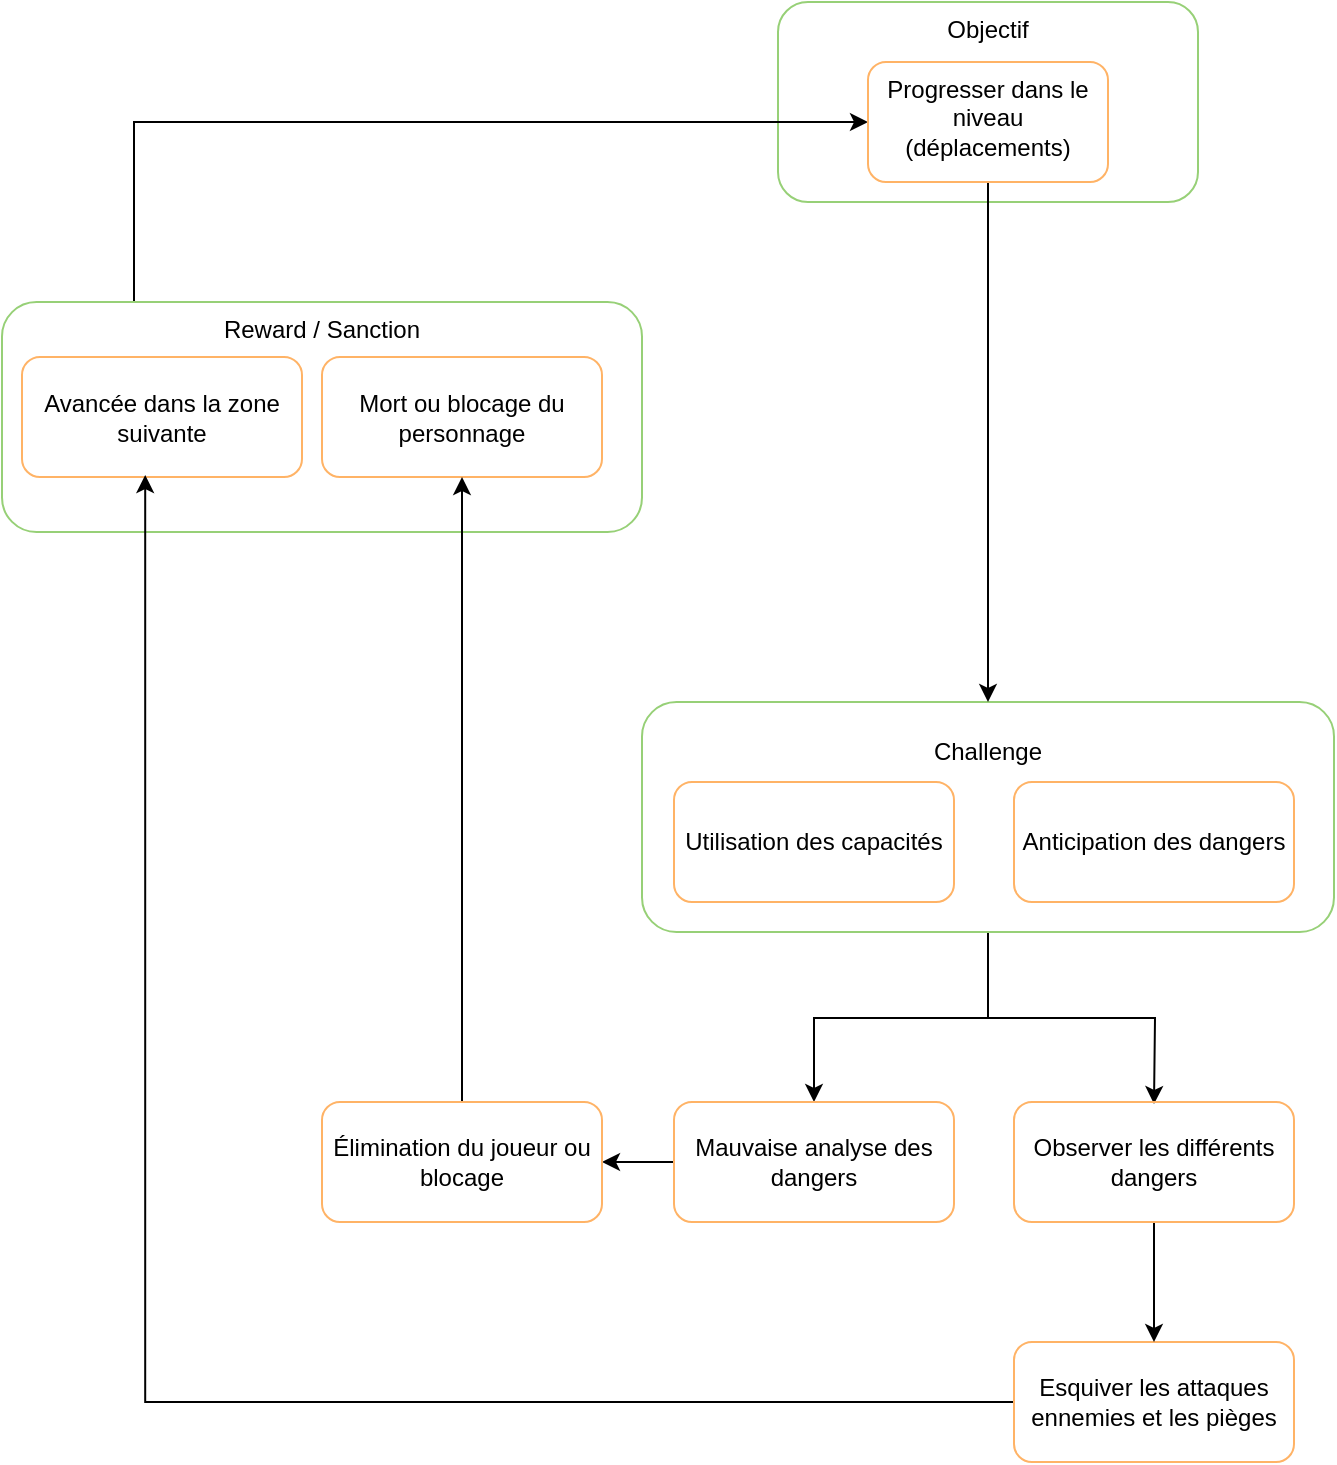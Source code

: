 <mxfile version="14.7.6" type="device"><diagram id="X70qytosoqntu5bctkyv" name="Page-1"><mxGraphModel dx="920" dy="1504" grid="1" gridSize="10" guides="1" tooltips="1" connect="1" arrows="1" fold="1" page="1" pageScale="1" pageWidth="827" pageHeight="1169" math="0" shadow="0"><root><mxCell id="0"/><mxCell id="1" parent="0"/><mxCell id="4jUvdL0a3-yZsXlO2sMW-11" value="Objectif" style="rounded=1;whiteSpace=wrap;html=1;verticalAlign=top;horizontal=1;textDirection=ltr;strokeColor=#97D077;" vertex="1" parent="1"><mxGeometry x="512" y="250" width="210" height="100" as="geometry"/></mxCell><mxCell id="4jUvdL0a3-yZsXlO2sMW-31" style="edgeStyle=orthogonalEdgeStyle;rounded=0;orthogonalLoop=1;jettySize=auto;html=1;entryX=0;entryY=0.5;entryDx=0;entryDy=0;" edge="1" parent="1" source="4jUvdL0a3-yZsXlO2sMW-12" target="4jUvdL0a3-yZsXlO2sMW-14"><mxGeometry relative="1" as="geometry"><Array as="points"><mxPoint x="190" y="310"/></Array></mxGeometry></mxCell><mxCell id="4jUvdL0a3-yZsXlO2sMW-12" value="Reward / Sanction" style="rounded=1;whiteSpace=wrap;html=1;verticalAlign=top;strokeColor=#97D077;" vertex="1" parent="1"><mxGeometry x="124" y="400" width="320" height="115" as="geometry"/></mxCell><mxCell id="4jUvdL0a3-yZsXlO2sMW-24" style="edgeStyle=orthogonalEdgeStyle;rounded=0;orthogonalLoop=1;jettySize=auto;html=1;entryX=0.5;entryY=0;entryDx=0;entryDy=0;" edge="1" parent="1" source="4jUvdL0a3-yZsXlO2sMW-13" target="4jUvdL0a3-yZsXlO2sMW-21"><mxGeometry relative="1" as="geometry"><Array as="points"><mxPoint x="617" y="758"/><mxPoint x="530" y="758"/></Array></mxGeometry></mxCell><mxCell id="4jUvdL0a3-yZsXlO2sMW-25" style="edgeStyle=orthogonalEdgeStyle;rounded=0;orthogonalLoop=1;jettySize=auto;html=1;" edge="1" parent="1" source="4jUvdL0a3-yZsXlO2sMW-13"><mxGeometry relative="1" as="geometry"><mxPoint x="700" y="801" as="targetPoint"/></mxGeometry></mxCell><mxCell id="4jUvdL0a3-yZsXlO2sMW-13" value="&lt;p style=&quot;text-align: right ; line-height: 100%&quot;&gt;Challenge&lt;br&gt;&lt;/p&gt;" style="rounded=1;whiteSpace=wrap;html=1;verticalAlign=top;strokeColor=#97D077;" vertex="1" parent="1"><mxGeometry x="444" y="600" width="346" height="115" as="geometry"/></mxCell><mxCell id="4jUvdL0a3-yZsXlO2sMW-32" style="edgeStyle=orthogonalEdgeStyle;rounded=0;orthogonalLoop=1;jettySize=auto;html=1;entryX=0.5;entryY=0;entryDx=0;entryDy=0;" edge="1" parent="1" source="4jUvdL0a3-yZsXlO2sMW-14" target="4jUvdL0a3-yZsXlO2sMW-13"><mxGeometry relative="1" as="geometry"/></mxCell><mxCell id="4jUvdL0a3-yZsXlO2sMW-14" value="Progresser dans le niveau (déplacements)" style="rounded=1;whiteSpace=wrap;html=1;fillColor=none;verticalAlign=top;strokeColor=#FFB366;" vertex="1" parent="1"><mxGeometry x="557" y="280" width="120" height="60" as="geometry"/></mxCell><mxCell id="4jUvdL0a3-yZsXlO2sMW-15" value="Utilisation des capacités" style="rounded=1;whiteSpace=wrap;html=1;fillColor=none;verticalAlign=middle;strokeColor=#FFB366;" vertex="1" parent="1"><mxGeometry x="460" y="640" width="140" height="60" as="geometry"/></mxCell><mxCell id="4jUvdL0a3-yZsXlO2sMW-16" value="Anticipation des dangers" style="rounded=1;whiteSpace=wrap;html=1;fillColor=none;verticalAlign=middle;strokeColor=#FFB366;" vertex="1" parent="1"><mxGeometry x="630" y="640" width="140" height="60" as="geometry"/></mxCell><mxCell id="4jUvdL0a3-yZsXlO2sMW-17" value="Avancée dans la zone suivante" style="rounded=1;whiteSpace=wrap;html=1;fillColor=none;verticalAlign=middle;strokeColor=#FFB366;" vertex="1" parent="1"><mxGeometry x="134" y="427.5" width="140" height="60" as="geometry"/></mxCell><mxCell id="4jUvdL0a3-yZsXlO2sMW-18" value="Mort ou blocage du personnage" style="rounded=1;whiteSpace=wrap;html=1;fillColor=none;verticalAlign=middle;strokeColor=#FFB366;" vertex="1" parent="1"><mxGeometry x="284" y="427.5" width="140" height="60" as="geometry"/></mxCell><mxCell id="4jUvdL0a3-yZsXlO2sMW-30" style="edgeStyle=orthogonalEdgeStyle;rounded=0;orthogonalLoop=1;jettySize=auto;html=1;entryX=0.44;entryY=0.984;entryDx=0;entryDy=0;entryPerimeter=0;" edge="1" parent="1" source="4jUvdL0a3-yZsXlO2sMW-19" target="4jUvdL0a3-yZsXlO2sMW-17"><mxGeometry relative="1" as="geometry"/></mxCell><mxCell id="4jUvdL0a3-yZsXlO2sMW-19" value="Esquiver les attaques ennemies et les pièges" style="rounded=1;whiteSpace=wrap;html=1;fillColor=none;verticalAlign=middle;strokeColor=#FFB366;" vertex="1" parent="1"><mxGeometry x="630" y="920" width="140" height="60" as="geometry"/></mxCell><mxCell id="4jUvdL0a3-yZsXlO2sMW-27" style="edgeStyle=orthogonalEdgeStyle;rounded=0;orthogonalLoop=1;jettySize=auto;html=1;entryX=0.5;entryY=0;entryDx=0;entryDy=0;" edge="1" parent="1" source="4jUvdL0a3-yZsXlO2sMW-20" target="4jUvdL0a3-yZsXlO2sMW-19"><mxGeometry relative="1" as="geometry"/></mxCell><mxCell id="4jUvdL0a3-yZsXlO2sMW-20" value="Observer les différents dangers" style="rounded=1;whiteSpace=wrap;html=1;fillColor=none;verticalAlign=middle;strokeColor=#FFB366;" vertex="1" parent="1"><mxGeometry x="630" y="800" width="140" height="60" as="geometry"/></mxCell><mxCell id="4jUvdL0a3-yZsXlO2sMW-26" style="edgeStyle=orthogonalEdgeStyle;rounded=0;orthogonalLoop=1;jettySize=auto;html=1;entryX=1;entryY=0.5;entryDx=0;entryDy=0;" edge="1" parent="1" source="4jUvdL0a3-yZsXlO2sMW-21" target="4jUvdL0a3-yZsXlO2sMW-22"><mxGeometry relative="1" as="geometry"><mxPoint x="445" y="830" as="targetPoint"/></mxGeometry></mxCell><mxCell id="4jUvdL0a3-yZsXlO2sMW-21" value="Mauvaise analyse des dangers" style="rounded=1;whiteSpace=wrap;html=1;fillColor=none;verticalAlign=middle;strokeColor=#FFB366;" vertex="1" parent="1"><mxGeometry x="460" y="800" width="140" height="60" as="geometry"/></mxCell><mxCell id="4jUvdL0a3-yZsXlO2sMW-28" style="edgeStyle=orthogonalEdgeStyle;rounded=0;orthogonalLoop=1;jettySize=auto;html=1;entryX=0.5;entryY=1;entryDx=0;entryDy=0;" edge="1" parent="1" source="4jUvdL0a3-yZsXlO2sMW-22" target="4jUvdL0a3-yZsXlO2sMW-18"><mxGeometry relative="1" as="geometry"><mxPoint x="364" y="500" as="targetPoint"/><Array as="points"/></mxGeometry></mxCell><mxCell id="4jUvdL0a3-yZsXlO2sMW-22" value="Élimination du joueur ou blocage" style="rounded=1;whiteSpace=wrap;html=1;fillColor=none;verticalAlign=middle;strokeColor=#FFB366;" vertex="1" parent="1"><mxGeometry x="284" y="800" width="140" height="60" as="geometry"/></mxCell></root></mxGraphModel></diagram></mxfile>